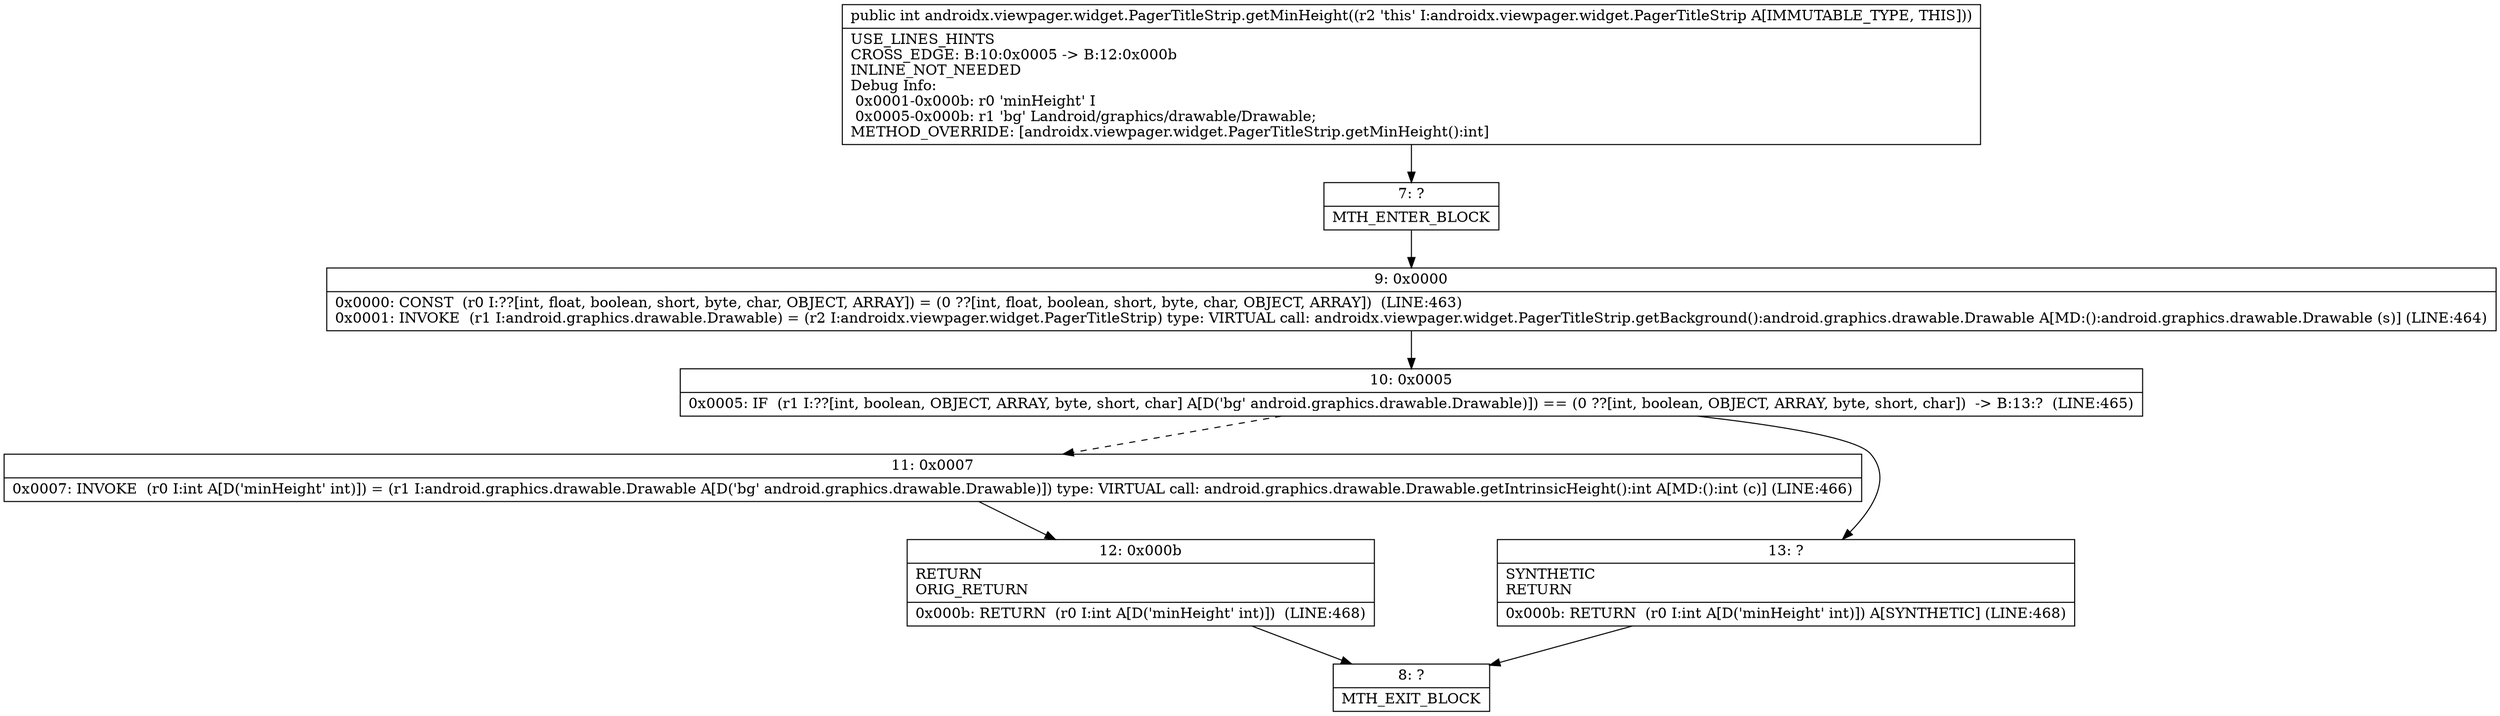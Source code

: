 digraph "CFG forandroidx.viewpager.widget.PagerTitleStrip.getMinHeight()I" {
Node_7 [shape=record,label="{7\:\ ?|MTH_ENTER_BLOCK\l}"];
Node_9 [shape=record,label="{9\:\ 0x0000|0x0000: CONST  (r0 I:??[int, float, boolean, short, byte, char, OBJECT, ARRAY]) = (0 ??[int, float, boolean, short, byte, char, OBJECT, ARRAY])  (LINE:463)\l0x0001: INVOKE  (r1 I:android.graphics.drawable.Drawable) = (r2 I:androidx.viewpager.widget.PagerTitleStrip) type: VIRTUAL call: androidx.viewpager.widget.PagerTitleStrip.getBackground():android.graphics.drawable.Drawable A[MD:():android.graphics.drawable.Drawable (s)] (LINE:464)\l}"];
Node_10 [shape=record,label="{10\:\ 0x0005|0x0005: IF  (r1 I:??[int, boolean, OBJECT, ARRAY, byte, short, char] A[D('bg' android.graphics.drawable.Drawable)]) == (0 ??[int, boolean, OBJECT, ARRAY, byte, short, char])  \-\> B:13:?  (LINE:465)\l}"];
Node_11 [shape=record,label="{11\:\ 0x0007|0x0007: INVOKE  (r0 I:int A[D('minHeight' int)]) = (r1 I:android.graphics.drawable.Drawable A[D('bg' android.graphics.drawable.Drawable)]) type: VIRTUAL call: android.graphics.drawable.Drawable.getIntrinsicHeight():int A[MD:():int (c)] (LINE:466)\l}"];
Node_12 [shape=record,label="{12\:\ 0x000b|RETURN\lORIG_RETURN\l|0x000b: RETURN  (r0 I:int A[D('minHeight' int)])  (LINE:468)\l}"];
Node_8 [shape=record,label="{8\:\ ?|MTH_EXIT_BLOCK\l}"];
Node_13 [shape=record,label="{13\:\ ?|SYNTHETIC\lRETURN\l|0x000b: RETURN  (r0 I:int A[D('minHeight' int)]) A[SYNTHETIC] (LINE:468)\l}"];
MethodNode[shape=record,label="{public int androidx.viewpager.widget.PagerTitleStrip.getMinHeight((r2 'this' I:androidx.viewpager.widget.PagerTitleStrip A[IMMUTABLE_TYPE, THIS]))  | USE_LINES_HINTS\lCROSS_EDGE: B:10:0x0005 \-\> B:12:0x000b\lINLINE_NOT_NEEDED\lDebug Info:\l  0x0001\-0x000b: r0 'minHeight' I\l  0x0005\-0x000b: r1 'bg' Landroid\/graphics\/drawable\/Drawable;\lMETHOD_OVERRIDE: [androidx.viewpager.widget.PagerTitleStrip.getMinHeight():int]\l}"];
MethodNode -> Node_7;Node_7 -> Node_9;
Node_9 -> Node_10;
Node_10 -> Node_11[style=dashed];
Node_10 -> Node_13;
Node_11 -> Node_12;
Node_12 -> Node_8;
Node_13 -> Node_8;
}


